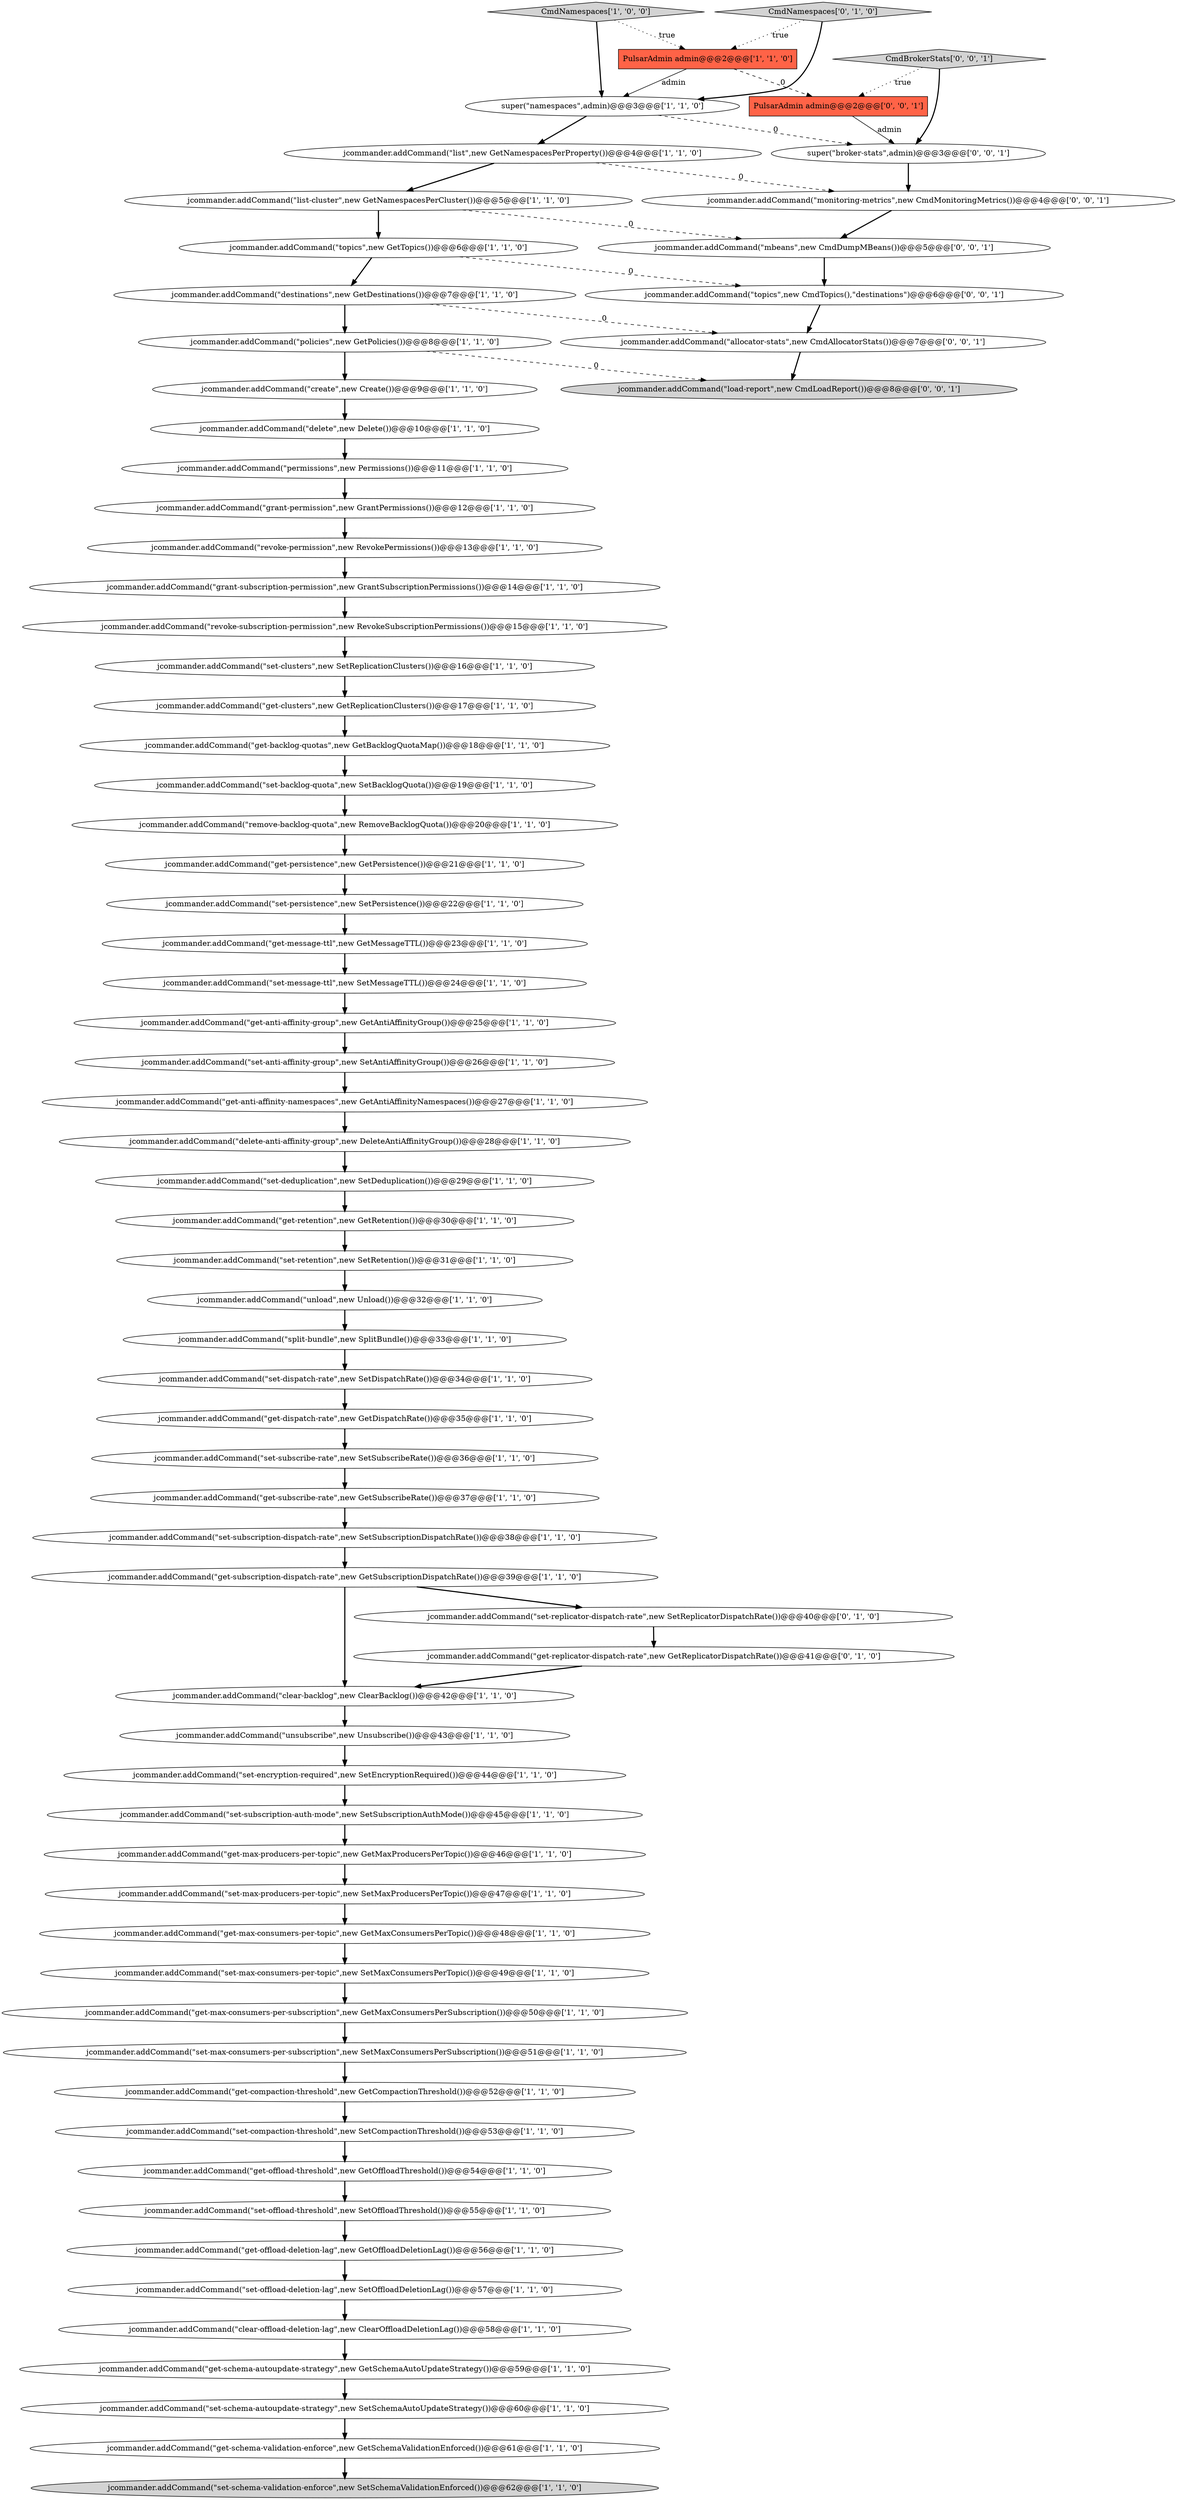 digraph {
0 [style = filled, label = "jcommander.addCommand(\"get-subscription-dispatch-rate\",new GetSubscriptionDispatchRate())@@@39@@@['1', '1', '0']", fillcolor = white, shape = ellipse image = "AAA0AAABBB1BBB"];
16 [style = filled, label = "jcommander.addCommand(\"policies\",new GetPolicies())@@@8@@@['1', '1', '0']", fillcolor = white, shape = ellipse image = "AAA0AAABBB1BBB"];
67 [style = filled, label = "jcommander.addCommand(\"topics\",new CmdTopics(),\"destinations\")@@@6@@@['0', '0', '1']", fillcolor = white, shape = ellipse image = "AAA0AAABBB3BBB"];
8 [style = filled, label = "jcommander.addCommand(\"set-subscription-auth-mode\",new SetSubscriptionAuthMode())@@@45@@@['1', '1', '0']", fillcolor = white, shape = ellipse image = "AAA0AAABBB1BBB"];
11 [style = filled, label = "jcommander.addCommand(\"set-schema-validation-enforce\",new SetSchemaValidationEnforced())@@@62@@@['1', '1', '0']", fillcolor = lightgray, shape = ellipse image = "AAA0AAABBB1BBB"];
34 [style = filled, label = "jcommander.addCommand(\"clear-backlog\",new ClearBacklog())@@@42@@@['1', '1', '0']", fillcolor = white, shape = ellipse image = "AAA0AAABBB1BBB"];
32 [style = filled, label = "jcommander.addCommand(\"set-subscription-dispatch-rate\",new SetSubscriptionDispatchRate())@@@38@@@['1', '1', '0']", fillcolor = white, shape = ellipse image = "AAA0AAABBB1BBB"];
38 [style = filled, label = "jcommander.addCommand(\"get-persistence\",new GetPersistence())@@@21@@@['1', '1', '0']", fillcolor = white, shape = ellipse image = "AAA0AAABBB1BBB"];
20 [style = filled, label = "jcommander.addCommand(\"get-offload-threshold\",new GetOffloadThreshold())@@@54@@@['1', '1', '0']", fillcolor = white, shape = ellipse image = "AAA0AAABBB1BBB"];
70 [style = filled, label = "CmdBrokerStats['0', '0', '1']", fillcolor = lightgray, shape = diamond image = "AAA0AAABBB3BBB"];
58 [style = filled, label = "jcommander.addCommand(\"unload\",new Unload())@@@32@@@['1', '1', '0']", fillcolor = white, shape = ellipse image = "AAA0AAABBB1BBB"];
10 [style = filled, label = "jcommander.addCommand(\"revoke-subscription-permission\",new RevokeSubscriptionPermissions())@@@15@@@['1', '1', '0']", fillcolor = white, shape = ellipse image = "AAA0AAABBB1BBB"];
66 [style = filled, label = "jcommander.addCommand(\"mbeans\",new CmdDumpMBeans())@@@5@@@['0', '0', '1']", fillcolor = white, shape = ellipse image = "AAA0AAABBB3BBB"];
63 [style = filled, label = "PulsarAdmin admin@@@2@@@['0', '0', '1']", fillcolor = tomato, shape = box image = "AAA0AAABBB3BBB"];
3 [style = filled, label = "CmdNamespaces['1', '0', '0']", fillcolor = lightgray, shape = diamond image = "AAA0AAABBB1BBB"];
65 [style = filled, label = "jcommander.addCommand(\"load-report\",new CmdLoadReport())@@@8@@@['0', '0', '1']", fillcolor = lightgray, shape = ellipse image = "AAA0AAABBB3BBB"];
59 [style = filled, label = "jcommander.addCommand(\"set-encryption-required\",new SetEncryptionRequired())@@@44@@@['1', '1', '0']", fillcolor = white, shape = ellipse image = "AAA0AAABBB1BBB"];
64 [style = filled, label = "super(\"broker-stats\",admin)@@@3@@@['0', '0', '1']", fillcolor = white, shape = ellipse image = "AAA0AAABBB3BBB"];
47 [style = filled, label = "jcommander.addCommand(\"set-retention\",new SetRetention())@@@31@@@['1', '1', '0']", fillcolor = white, shape = ellipse image = "AAA0AAABBB1BBB"];
18 [style = filled, label = "jcommander.addCommand(\"set-anti-affinity-group\",new SetAntiAffinityGroup())@@@26@@@['1', '1', '0']", fillcolor = white, shape = ellipse image = "AAA0AAABBB1BBB"];
23 [style = filled, label = "jcommander.addCommand(\"set-message-ttl\",new SetMessageTTL())@@@24@@@['1', '1', '0']", fillcolor = white, shape = ellipse image = "AAA0AAABBB1BBB"];
22 [style = filled, label = "jcommander.addCommand(\"set-persistence\",new SetPersistence())@@@22@@@['1', '1', '0']", fillcolor = white, shape = ellipse image = "AAA0AAABBB1BBB"];
46 [style = filled, label = "jcommander.addCommand(\"clear-offload-deletion-lag\",new ClearOffloadDeletionLag())@@@58@@@['1', '1', '0']", fillcolor = white, shape = ellipse image = "AAA0AAABBB1BBB"];
4 [style = filled, label = "jcommander.addCommand(\"set-deduplication\",new SetDeduplication())@@@29@@@['1', '1', '0']", fillcolor = white, shape = ellipse image = "AAA0AAABBB1BBB"];
7 [style = filled, label = "PulsarAdmin admin@@@2@@@['1', '1', '0']", fillcolor = tomato, shape = box image = "AAA0AAABBB1BBB"];
25 [style = filled, label = "jcommander.addCommand(\"set-max-consumers-per-subscription\",new SetMaxConsumersPerSubscription())@@@51@@@['1', '1', '0']", fillcolor = white, shape = ellipse image = "AAA0AAABBB1BBB"];
40 [style = filled, label = "super(\"namespaces\",admin)@@@3@@@['1', '1', '0']", fillcolor = white, shape = ellipse image = "AAA0AAABBB1BBB"];
41 [style = filled, label = "jcommander.addCommand(\"list\",new GetNamespacesPerProperty())@@@4@@@['1', '1', '0']", fillcolor = white, shape = ellipse image = "AAA0AAABBB1BBB"];
17 [style = filled, label = "jcommander.addCommand(\"get-clusters\",new GetReplicationClusters())@@@17@@@['1', '1', '0']", fillcolor = white, shape = ellipse image = "AAA0AAABBB1BBB"];
55 [style = filled, label = "jcommander.addCommand(\"get-subscribe-rate\",new GetSubscribeRate())@@@37@@@['1', '1', '0']", fillcolor = white, shape = ellipse image = "AAA0AAABBB1BBB"];
12 [style = filled, label = "jcommander.addCommand(\"get-max-producers-per-topic\",new GetMaxProducersPerTopic())@@@46@@@['1', '1', '0']", fillcolor = white, shape = ellipse image = "AAA0AAABBB1BBB"];
42 [style = filled, label = "jcommander.addCommand(\"topics\",new GetTopics())@@@6@@@['1', '1', '0']", fillcolor = white, shape = ellipse image = "AAA0AAABBB1BBB"];
29 [style = filled, label = "jcommander.addCommand(\"delete-anti-affinity-group\",new DeleteAntiAffinityGroup())@@@28@@@['1', '1', '0']", fillcolor = white, shape = ellipse image = "AAA0AAABBB1BBB"];
35 [style = filled, label = "jcommander.addCommand(\"set-compaction-threshold\",new SetCompactionThreshold())@@@53@@@['1', '1', '0']", fillcolor = white, shape = ellipse image = "AAA0AAABBB1BBB"];
45 [style = filled, label = "jcommander.addCommand(\"get-retention\",new GetRetention())@@@30@@@['1', '1', '0']", fillcolor = white, shape = ellipse image = "AAA0AAABBB1BBB"];
26 [style = filled, label = "jcommander.addCommand(\"get-max-consumers-per-subscription\",new GetMaxConsumersPerSubscription())@@@50@@@['1', '1', '0']", fillcolor = white, shape = ellipse image = "AAA0AAABBB1BBB"];
43 [style = filled, label = "jcommander.addCommand(\"set-offload-threshold\",new SetOffloadThreshold())@@@55@@@['1', '1', '0']", fillcolor = white, shape = ellipse image = "AAA0AAABBB1BBB"];
33 [style = filled, label = "jcommander.addCommand(\"split-bundle\",new SplitBundle())@@@33@@@['1', '1', '0']", fillcolor = white, shape = ellipse image = "AAA0AAABBB1BBB"];
13 [style = filled, label = "jcommander.addCommand(\"remove-backlog-quota\",new RemoveBacklogQuota())@@@20@@@['1', '1', '0']", fillcolor = white, shape = ellipse image = "AAA0AAABBB1BBB"];
61 [style = filled, label = "jcommander.addCommand(\"set-replicator-dispatch-rate\",new SetReplicatorDispatchRate())@@@40@@@['0', '1', '0']", fillcolor = white, shape = ellipse image = "AAA1AAABBB2BBB"];
36 [style = filled, label = "jcommander.addCommand(\"get-message-ttl\",new GetMessageTTL())@@@23@@@['1', '1', '0']", fillcolor = white, shape = ellipse image = "AAA0AAABBB1BBB"];
53 [style = filled, label = "jcommander.addCommand(\"set-max-consumers-per-topic\",new SetMaxConsumersPerTopic())@@@49@@@['1', '1', '0']", fillcolor = white, shape = ellipse image = "AAA0AAABBB1BBB"];
31 [style = filled, label = "jcommander.addCommand(\"list-cluster\",new GetNamespacesPerCluster())@@@5@@@['1', '1', '0']", fillcolor = white, shape = ellipse image = "AAA0AAABBB1BBB"];
62 [style = filled, label = "CmdNamespaces['0', '1', '0']", fillcolor = lightgray, shape = diamond image = "AAA0AAABBB2BBB"];
44 [style = filled, label = "jcommander.addCommand(\"destinations\",new GetDestinations())@@@7@@@['1', '1', '0']", fillcolor = white, shape = ellipse image = "AAA0AAABBB1BBB"];
48 [style = filled, label = "jcommander.addCommand(\"grant-subscription-permission\",new GrantSubscriptionPermissions())@@@14@@@['1', '1', '0']", fillcolor = white, shape = ellipse image = "AAA0AAABBB1BBB"];
68 [style = filled, label = "jcommander.addCommand(\"allocator-stats\",new CmdAllocatorStats())@@@7@@@['0', '0', '1']", fillcolor = white, shape = ellipse image = "AAA0AAABBB3BBB"];
1 [style = filled, label = "jcommander.addCommand(\"set-dispatch-rate\",new SetDispatchRate())@@@34@@@['1', '1', '0']", fillcolor = white, shape = ellipse image = "AAA0AAABBB1BBB"];
5 [style = filled, label = "jcommander.addCommand(\"get-compaction-threshold\",new GetCompactionThreshold())@@@52@@@['1', '1', '0']", fillcolor = white, shape = ellipse image = "AAA0AAABBB1BBB"];
37 [style = filled, label = "jcommander.addCommand(\"get-anti-affinity-group\",new GetAntiAffinityGroup())@@@25@@@['1', '1', '0']", fillcolor = white, shape = ellipse image = "AAA0AAABBB1BBB"];
57 [style = filled, label = "jcommander.addCommand(\"unsubscribe\",new Unsubscribe())@@@43@@@['1', '1', '0']", fillcolor = white, shape = ellipse image = "AAA0AAABBB1BBB"];
19 [style = filled, label = "jcommander.addCommand(\"delete\",new Delete())@@@10@@@['1', '1', '0']", fillcolor = white, shape = ellipse image = "AAA0AAABBB1BBB"];
60 [style = filled, label = "jcommander.addCommand(\"get-replicator-dispatch-rate\",new GetReplicatorDispatchRate())@@@41@@@['0', '1', '0']", fillcolor = white, shape = ellipse image = "AAA1AAABBB2BBB"];
39 [style = filled, label = "jcommander.addCommand(\"get-max-consumers-per-topic\",new GetMaxConsumersPerTopic())@@@48@@@['1', '1', '0']", fillcolor = white, shape = ellipse image = "AAA0AAABBB1BBB"];
30 [style = filled, label = "jcommander.addCommand(\"set-max-producers-per-topic\",new SetMaxProducersPerTopic())@@@47@@@['1', '1', '0']", fillcolor = white, shape = ellipse image = "AAA0AAABBB1BBB"];
2 [style = filled, label = "jcommander.addCommand(\"grant-permission\",new GrantPermissions())@@@12@@@['1', '1', '0']", fillcolor = white, shape = ellipse image = "AAA0AAABBB1BBB"];
49 [style = filled, label = "jcommander.addCommand(\"set-subscribe-rate\",new SetSubscribeRate())@@@36@@@['1', '1', '0']", fillcolor = white, shape = ellipse image = "AAA0AAABBB1BBB"];
50 [style = filled, label = "jcommander.addCommand(\"create\",new Create())@@@9@@@['1', '1', '0']", fillcolor = white, shape = ellipse image = "AAA0AAABBB1BBB"];
14 [style = filled, label = "jcommander.addCommand(\"set-offload-deletion-lag\",new SetOffloadDeletionLag())@@@57@@@['1', '1', '0']", fillcolor = white, shape = ellipse image = "AAA0AAABBB1BBB"];
69 [style = filled, label = "jcommander.addCommand(\"monitoring-metrics\",new CmdMonitoringMetrics())@@@4@@@['0', '0', '1']", fillcolor = white, shape = ellipse image = "AAA0AAABBB3BBB"];
27 [style = filled, label = "jcommander.addCommand(\"get-schema-autoupdate-strategy\",new GetSchemaAutoUpdateStrategy())@@@59@@@['1', '1', '0']", fillcolor = white, shape = ellipse image = "AAA0AAABBB1BBB"];
52 [style = filled, label = "jcommander.addCommand(\"get-schema-validation-enforce\",new GetSchemaValidationEnforced())@@@61@@@['1', '1', '0']", fillcolor = white, shape = ellipse image = "AAA0AAABBB1BBB"];
6 [style = filled, label = "jcommander.addCommand(\"revoke-permission\",new RevokePermissions())@@@13@@@['1', '1', '0']", fillcolor = white, shape = ellipse image = "AAA0AAABBB1BBB"];
15 [style = filled, label = "jcommander.addCommand(\"get-offload-deletion-lag\",new GetOffloadDeletionLag())@@@56@@@['1', '1', '0']", fillcolor = white, shape = ellipse image = "AAA0AAABBB1BBB"];
28 [style = filled, label = "jcommander.addCommand(\"get-backlog-quotas\",new GetBacklogQuotaMap())@@@18@@@['1', '1', '0']", fillcolor = white, shape = ellipse image = "AAA0AAABBB1BBB"];
56 [style = filled, label = "jcommander.addCommand(\"get-dispatch-rate\",new GetDispatchRate())@@@35@@@['1', '1', '0']", fillcolor = white, shape = ellipse image = "AAA0AAABBB1BBB"];
54 [style = filled, label = "jcommander.addCommand(\"set-clusters\",new SetReplicationClusters())@@@16@@@['1', '1', '0']", fillcolor = white, shape = ellipse image = "AAA0AAABBB1BBB"];
9 [style = filled, label = "jcommander.addCommand(\"set-schema-autoupdate-strategy\",new SetSchemaAutoUpdateStrategy())@@@60@@@['1', '1', '0']", fillcolor = white, shape = ellipse image = "AAA0AAABBB1BBB"];
51 [style = filled, label = "jcommander.addCommand(\"set-backlog-quota\",new SetBacklogQuota())@@@19@@@['1', '1', '0']", fillcolor = white, shape = ellipse image = "AAA0AAABBB1BBB"];
24 [style = filled, label = "jcommander.addCommand(\"permissions\",new Permissions())@@@11@@@['1', '1', '0']", fillcolor = white, shape = ellipse image = "AAA0AAABBB1BBB"];
21 [style = filled, label = "jcommander.addCommand(\"get-anti-affinity-namespaces\",new GetAntiAffinityNamespaces())@@@27@@@['1', '1', '0']", fillcolor = white, shape = ellipse image = "AAA0AAABBB1BBB"];
6->48 [style = bold, label=""];
28->51 [style = bold, label=""];
62->7 [style = dotted, label="true"];
44->68 [style = dashed, label="0"];
52->11 [style = bold, label=""];
56->49 [style = bold, label=""];
62->40 [style = bold, label=""];
48->10 [style = bold, label=""];
31->66 [style = dashed, label="0"];
9->52 [style = bold, label=""];
8->12 [style = bold, label=""];
7->63 [style = dashed, label="0"];
51->13 [style = bold, label=""];
16->50 [style = bold, label=""];
24->2 [style = bold, label=""];
53->26 [style = bold, label=""];
49->55 [style = bold, label=""];
37->18 [style = bold, label=""];
50->19 [style = bold, label=""];
7->40 [style = solid, label="admin"];
46->27 [style = bold, label=""];
70->64 [style = bold, label=""];
66->67 [style = bold, label=""];
10->54 [style = bold, label=""];
64->69 [style = bold, label=""];
69->66 [style = bold, label=""];
29->4 [style = bold, label=""];
55->32 [style = bold, label=""];
27->9 [style = bold, label=""];
61->60 [style = bold, label=""];
45->47 [style = bold, label=""];
19->24 [style = bold, label=""];
38->22 [style = bold, label=""];
41->31 [style = bold, label=""];
4->45 [style = bold, label=""];
21->29 [style = bold, label=""];
1->56 [style = bold, label=""];
57->59 [style = bold, label=""];
12->30 [style = bold, label=""];
13->38 [style = bold, label=""];
36->23 [style = bold, label=""];
5->35 [style = bold, label=""];
43->15 [style = bold, label=""];
67->68 [style = bold, label=""];
34->57 [style = bold, label=""];
16->65 [style = dashed, label="0"];
0->61 [style = bold, label=""];
26->25 [style = bold, label=""];
31->42 [style = bold, label=""];
14->46 [style = bold, label=""];
42->67 [style = dashed, label="0"];
40->41 [style = bold, label=""];
25->5 [style = bold, label=""];
54->17 [style = bold, label=""];
15->14 [style = bold, label=""];
68->65 [style = bold, label=""];
63->64 [style = solid, label="admin"];
44->16 [style = bold, label=""];
22->36 [style = bold, label=""];
58->33 [style = bold, label=""];
39->53 [style = bold, label=""];
41->69 [style = dashed, label="0"];
60->34 [style = bold, label=""];
17->28 [style = bold, label=""];
18->21 [style = bold, label=""];
2->6 [style = bold, label=""];
40->64 [style = dashed, label="0"];
32->0 [style = bold, label=""];
70->63 [style = dotted, label="true"];
23->37 [style = bold, label=""];
59->8 [style = bold, label=""];
3->7 [style = dotted, label="true"];
20->43 [style = bold, label=""];
0->34 [style = bold, label=""];
47->58 [style = bold, label=""];
42->44 [style = bold, label=""];
3->40 [style = bold, label=""];
30->39 [style = bold, label=""];
35->20 [style = bold, label=""];
33->1 [style = bold, label=""];
}
